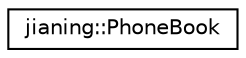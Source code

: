 digraph "Graphical Class Hierarchy"
{
 // LATEX_PDF_SIZE
  edge [fontname="Helvetica",fontsize="10",labelfontname="Helvetica",labelfontsize="10"];
  node [fontname="Helvetica",fontsize="10",shape=record];
  rankdir="LR";
  Node0 [label="jianing::PhoneBook",height=0.2,width=0.4,color="black", fillcolor="white", style="filled",URL="$classjianing_1_1_phone_book.html",tooltip=" "];
}
